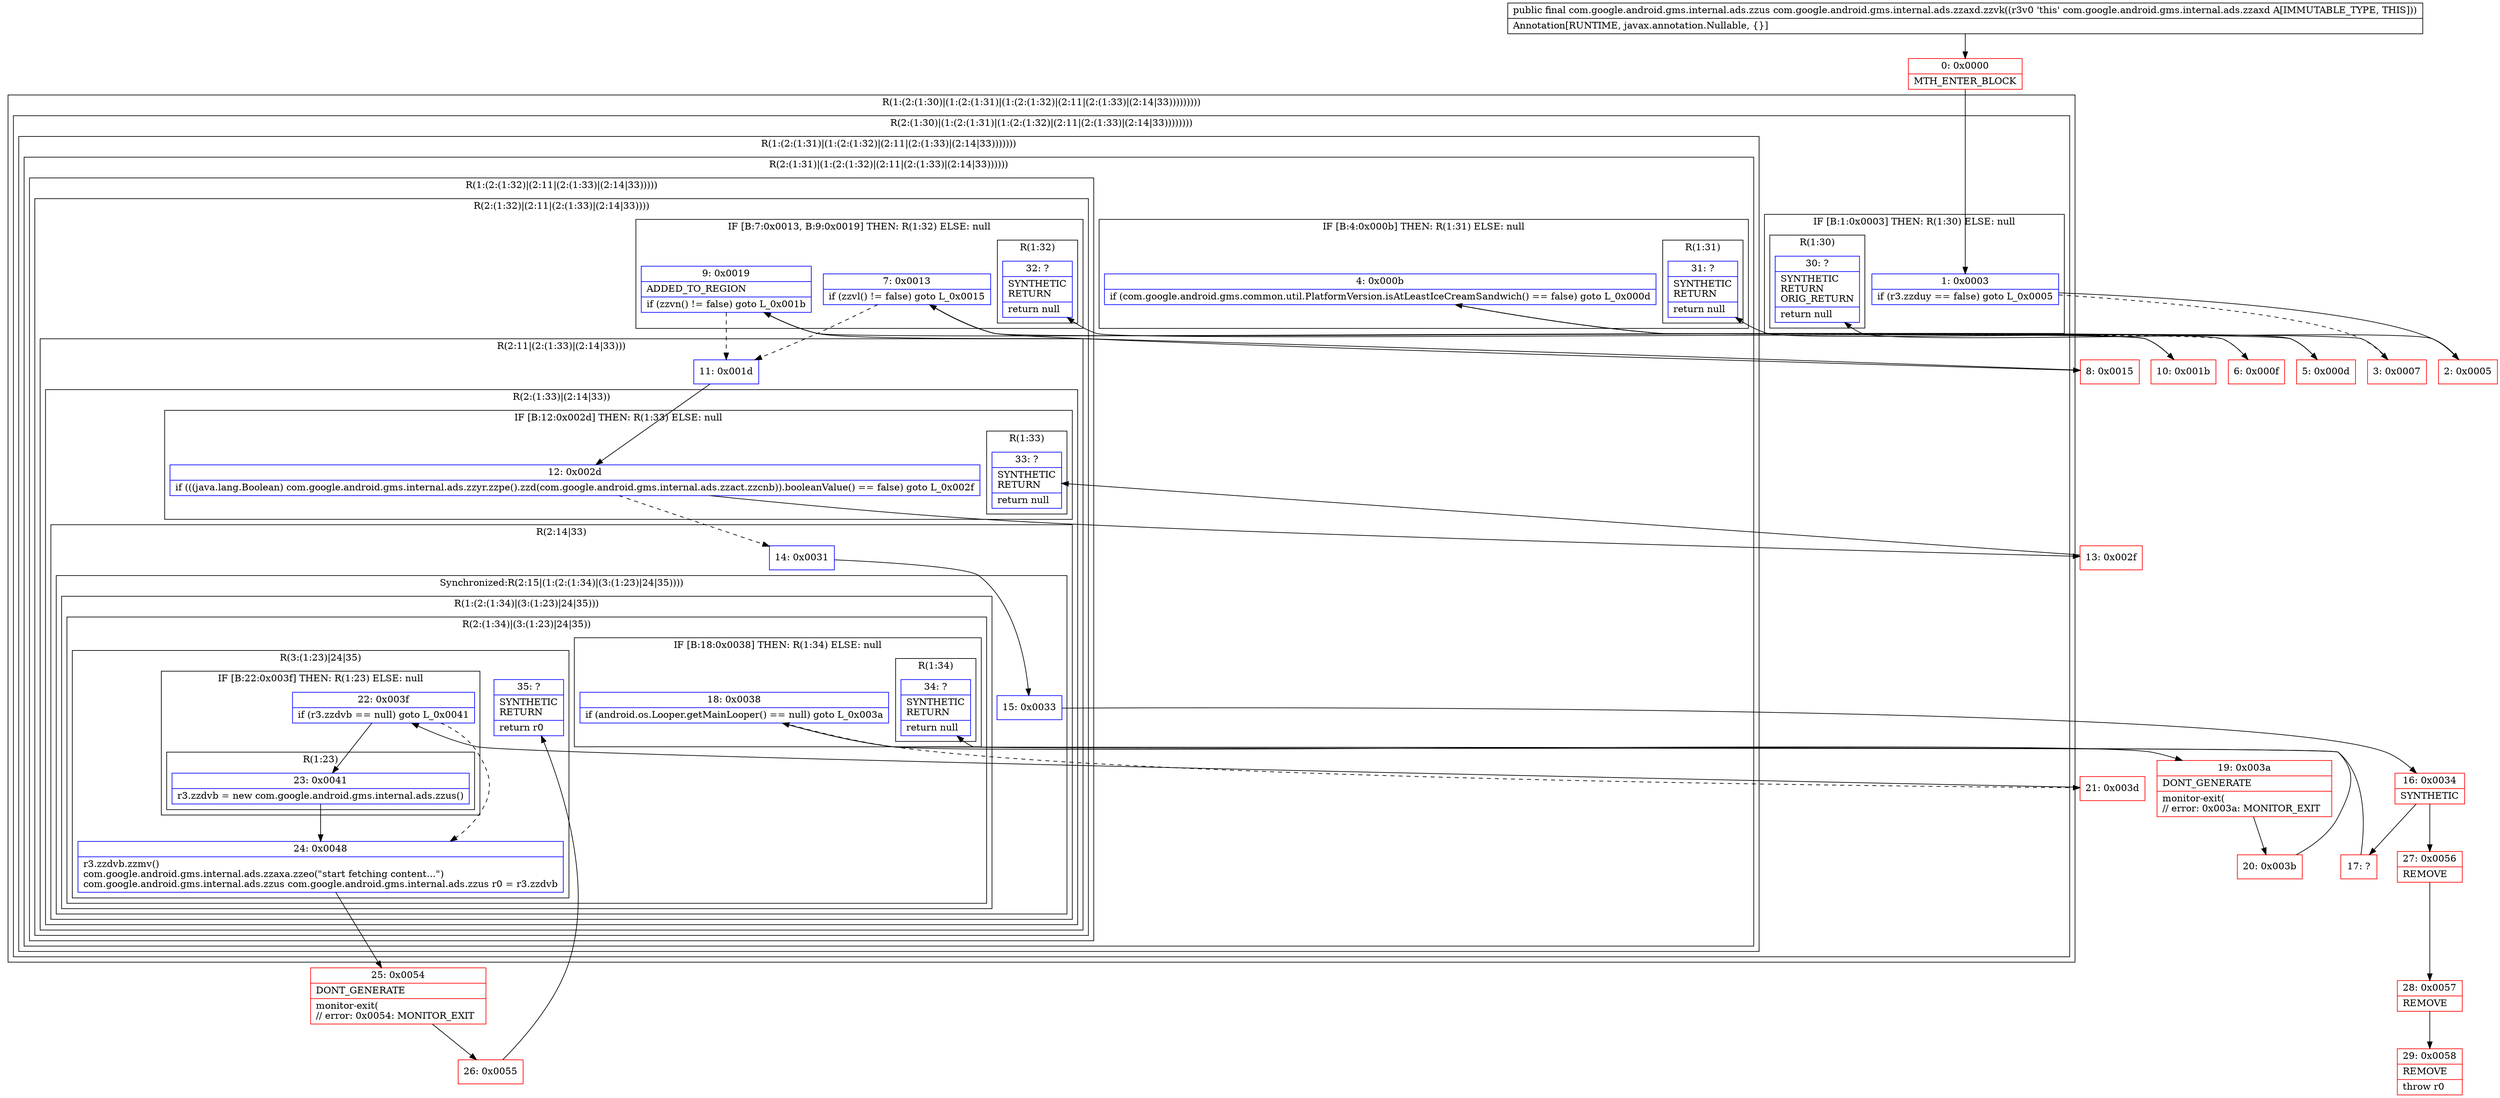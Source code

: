 digraph "CFG forcom.google.android.gms.internal.ads.zzaxd.zzvk()Lcom\/google\/android\/gms\/internal\/ads\/zzus;" {
subgraph cluster_Region_61424549 {
label = "R(1:(2:(1:30)|(1:(2:(1:31)|(1:(2:(1:32)|(2:11|(2:(1:33)|(2:14|33)))))))))";
node [shape=record,color=blue];
subgraph cluster_Region_667612501 {
label = "R(2:(1:30)|(1:(2:(1:31)|(1:(2:(1:32)|(2:11|(2:(1:33)|(2:14|33))))))))";
node [shape=record,color=blue];
subgraph cluster_IfRegion_1250693681 {
label = "IF [B:1:0x0003] THEN: R(1:30) ELSE: null";
node [shape=record,color=blue];
Node_1 [shape=record,label="{1\:\ 0x0003|if (r3.zzduy == false) goto L_0x0005\l}"];
subgraph cluster_Region_180036 {
label = "R(1:30)";
node [shape=record,color=blue];
Node_30 [shape=record,label="{30\:\ ?|SYNTHETIC\lRETURN\lORIG_RETURN\l|return null\l}"];
}
}
subgraph cluster_Region_1233088650 {
label = "R(1:(2:(1:31)|(1:(2:(1:32)|(2:11|(2:(1:33)|(2:14|33)))))))";
node [shape=record,color=blue];
subgraph cluster_Region_971981997 {
label = "R(2:(1:31)|(1:(2:(1:32)|(2:11|(2:(1:33)|(2:14|33))))))";
node [shape=record,color=blue];
subgraph cluster_IfRegion_332977211 {
label = "IF [B:4:0x000b] THEN: R(1:31) ELSE: null";
node [shape=record,color=blue];
Node_4 [shape=record,label="{4\:\ 0x000b|if (com.google.android.gms.common.util.PlatformVersion.isAtLeastIceCreamSandwich() == false) goto L_0x000d\l}"];
subgraph cluster_Region_112566683 {
label = "R(1:31)";
node [shape=record,color=blue];
Node_31 [shape=record,label="{31\:\ ?|SYNTHETIC\lRETURN\l|return null\l}"];
}
}
subgraph cluster_Region_888961767 {
label = "R(1:(2:(1:32)|(2:11|(2:(1:33)|(2:14|33)))))";
node [shape=record,color=blue];
subgraph cluster_Region_2012580601 {
label = "R(2:(1:32)|(2:11|(2:(1:33)|(2:14|33))))";
node [shape=record,color=blue];
subgraph cluster_IfRegion_584708400 {
label = "IF [B:7:0x0013, B:9:0x0019] THEN: R(1:32) ELSE: null";
node [shape=record,color=blue];
Node_7 [shape=record,label="{7\:\ 0x0013|if (zzvl() != false) goto L_0x0015\l}"];
Node_9 [shape=record,label="{9\:\ 0x0019|ADDED_TO_REGION\l|if (zzvn() != false) goto L_0x001b\l}"];
subgraph cluster_Region_164312457 {
label = "R(1:32)";
node [shape=record,color=blue];
Node_32 [shape=record,label="{32\:\ ?|SYNTHETIC\lRETURN\l|return null\l}"];
}
}
subgraph cluster_Region_1589071125 {
label = "R(2:11|(2:(1:33)|(2:14|33)))";
node [shape=record,color=blue];
Node_11 [shape=record,label="{11\:\ 0x001d}"];
subgraph cluster_Region_97433208 {
label = "R(2:(1:33)|(2:14|33))";
node [shape=record,color=blue];
subgraph cluster_IfRegion_1752405888 {
label = "IF [B:12:0x002d] THEN: R(1:33) ELSE: null";
node [shape=record,color=blue];
Node_12 [shape=record,label="{12\:\ 0x002d|if (((java.lang.Boolean) com.google.android.gms.internal.ads.zzyr.zzpe().zzd(com.google.android.gms.internal.ads.zzact.zzcnb)).booleanValue() == false) goto L_0x002f\l}"];
subgraph cluster_Region_952406138 {
label = "R(1:33)";
node [shape=record,color=blue];
Node_33 [shape=record,label="{33\:\ ?|SYNTHETIC\lRETURN\l|return null\l}"];
}
}
subgraph cluster_Region_1551871378 {
label = "R(2:14|33)";
node [shape=record,color=blue];
Node_14 [shape=record,label="{14\:\ 0x0031}"];
subgraph cluster_SynchronizedRegion_745712915 {
label = "Synchronized:R(2:15|(1:(2:(1:34)|(3:(1:23)|24|35))))";
node [shape=record,color=blue];
Node_15 [shape=record,label="{15\:\ 0x0033}"];
subgraph cluster_Region_1489629322 {
label = "R(1:(2:(1:34)|(3:(1:23)|24|35)))";
node [shape=record,color=blue];
subgraph cluster_Region_1150483625 {
label = "R(2:(1:34)|(3:(1:23)|24|35))";
node [shape=record,color=blue];
subgraph cluster_IfRegion_1696651924 {
label = "IF [B:18:0x0038] THEN: R(1:34) ELSE: null";
node [shape=record,color=blue];
Node_18 [shape=record,label="{18\:\ 0x0038|if (android.os.Looper.getMainLooper() == null) goto L_0x003a\l}"];
subgraph cluster_Region_1552148758 {
label = "R(1:34)";
node [shape=record,color=blue];
Node_34 [shape=record,label="{34\:\ ?|SYNTHETIC\lRETURN\l|return null\l}"];
}
}
subgraph cluster_Region_736971259 {
label = "R(3:(1:23)|24|35)";
node [shape=record,color=blue];
subgraph cluster_IfRegion_1272516524 {
label = "IF [B:22:0x003f] THEN: R(1:23) ELSE: null";
node [shape=record,color=blue];
Node_22 [shape=record,label="{22\:\ 0x003f|if (r3.zzdvb == null) goto L_0x0041\l}"];
subgraph cluster_Region_410895818 {
label = "R(1:23)";
node [shape=record,color=blue];
Node_23 [shape=record,label="{23\:\ 0x0041|r3.zzdvb = new com.google.android.gms.internal.ads.zzus()\l}"];
}
}
Node_24 [shape=record,label="{24\:\ 0x0048|r3.zzdvb.zzmv()\lcom.google.android.gms.internal.ads.zzaxa.zzeo(\"start fetching content...\")\lcom.google.android.gms.internal.ads.zzus com.google.android.gms.internal.ads.zzus r0 = r3.zzdvb\l}"];
Node_35 [shape=record,label="{35\:\ ?|SYNTHETIC\lRETURN\l|return r0\l}"];
}
}
}
}
}
}
}
}
}
}
}
}
}
Node_0 [shape=record,color=red,label="{0\:\ 0x0000|MTH_ENTER_BLOCK\l}"];
Node_2 [shape=record,color=red,label="{2\:\ 0x0005}"];
Node_3 [shape=record,color=red,label="{3\:\ 0x0007}"];
Node_5 [shape=record,color=red,label="{5\:\ 0x000d}"];
Node_6 [shape=record,color=red,label="{6\:\ 0x000f}"];
Node_8 [shape=record,color=red,label="{8\:\ 0x0015}"];
Node_10 [shape=record,color=red,label="{10\:\ 0x001b}"];
Node_13 [shape=record,color=red,label="{13\:\ 0x002f}"];
Node_16 [shape=record,color=red,label="{16\:\ 0x0034|SYNTHETIC\l}"];
Node_17 [shape=record,color=red,label="{17\:\ ?}"];
Node_19 [shape=record,color=red,label="{19\:\ 0x003a|DONT_GENERATE\l|monitor\-exit(\l\/\/ error: 0x003a: MONITOR_EXIT  \l}"];
Node_20 [shape=record,color=red,label="{20\:\ 0x003b}"];
Node_21 [shape=record,color=red,label="{21\:\ 0x003d}"];
Node_25 [shape=record,color=red,label="{25\:\ 0x0054|DONT_GENERATE\l|monitor\-exit(\l\/\/ error: 0x0054: MONITOR_EXIT  \l}"];
Node_26 [shape=record,color=red,label="{26\:\ 0x0055}"];
Node_27 [shape=record,color=red,label="{27\:\ 0x0056|REMOVE\l}"];
Node_28 [shape=record,color=red,label="{28\:\ 0x0057|REMOVE\l}"];
Node_29 [shape=record,color=red,label="{29\:\ 0x0058|REMOVE\l|throw r0\l}"];
MethodNode[shape=record,label="{public final com.google.android.gms.internal.ads.zzus com.google.android.gms.internal.ads.zzaxd.zzvk((r3v0 'this' com.google.android.gms.internal.ads.zzaxd A[IMMUTABLE_TYPE, THIS]))  | Annotation[RUNTIME, javax.annotation.Nullable, \{\}]\l}"];
MethodNode -> Node_0;
Node_1 -> Node_2;
Node_1 -> Node_3[style=dashed];
Node_4 -> Node_5;
Node_4 -> Node_6[style=dashed];
Node_7 -> Node_8;
Node_7 -> Node_11[style=dashed];
Node_9 -> Node_10;
Node_9 -> Node_11[style=dashed];
Node_11 -> Node_12;
Node_12 -> Node_13;
Node_12 -> Node_14[style=dashed];
Node_14 -> Node_15;
Node_15 -> Node_16;
Node_18 -> Node_19;
Node_18 -> Node_21[style=dashed];
Node_22 -> Node_23;
Node_22 -> Node_24[style=dashed];
Node_23 -> Node_24;
Node_24 -> Node_25;
Node_0 -> Node_1;
Node_2 -> Node_30;
Node_3 -> Node_4;
Node_5 -> Node_31;
Node_6 -> Node_7;
Node_8 -> Node_9;
Node_10 -> Node_32;
Node_13 -> Node_33;
Node_16 -> Node_17;
Node_16 -> Node_27;
Node_17 -> Node_18;
Node_19 -> Node_20;
Node_20 -> Node_34;
Node_21 -> Node_22;
Node_25 -> Node_26;
Node_26 -> Node_35;
Node_27 -> Node_28;
Node_28 -> Node_29;
}

